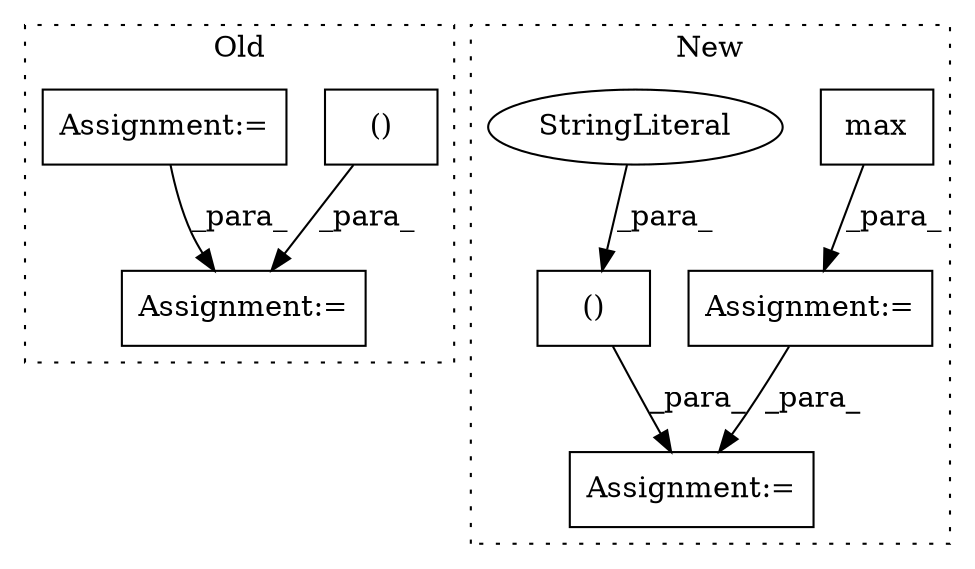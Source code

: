 digraph G {
subgraph cluster0 {
1 [label="()" a="106" s="1639" l="72" shape="box"];
4 [label="Assignment:=" a="7" s="1806" l="1" shape="box"];
5 [label="Assignment:=" a="7" s="1236" l="6" shape="box"];
label = "Old";
style="dotted";
}
subgraph cluster1 {
2 [label="max" a="32" s="1542" l="5" shape="box"];
3 [label="Assignment:=" a="7" s="1534" l="1" shape="box"];
6 [label="Assignment:=" a="7" s="1659" l="1" shape="box"];
7 [label="()" a="106" s="1402" l="47" shape="box"];
8 [label="StringLiteral" a="45" s="1402" l="18" shape="ellipse"];
label = "New";
style="dotted";
}
1 -> 4 [label="_para_"];
2 -> 3 [label="_para_"];
3 -> 6 [label="_para_"];
5 -> 4 [label="_para_"];
7 -> 6 [label="_para_"];
8 -> 7 [label="_para_"];
}